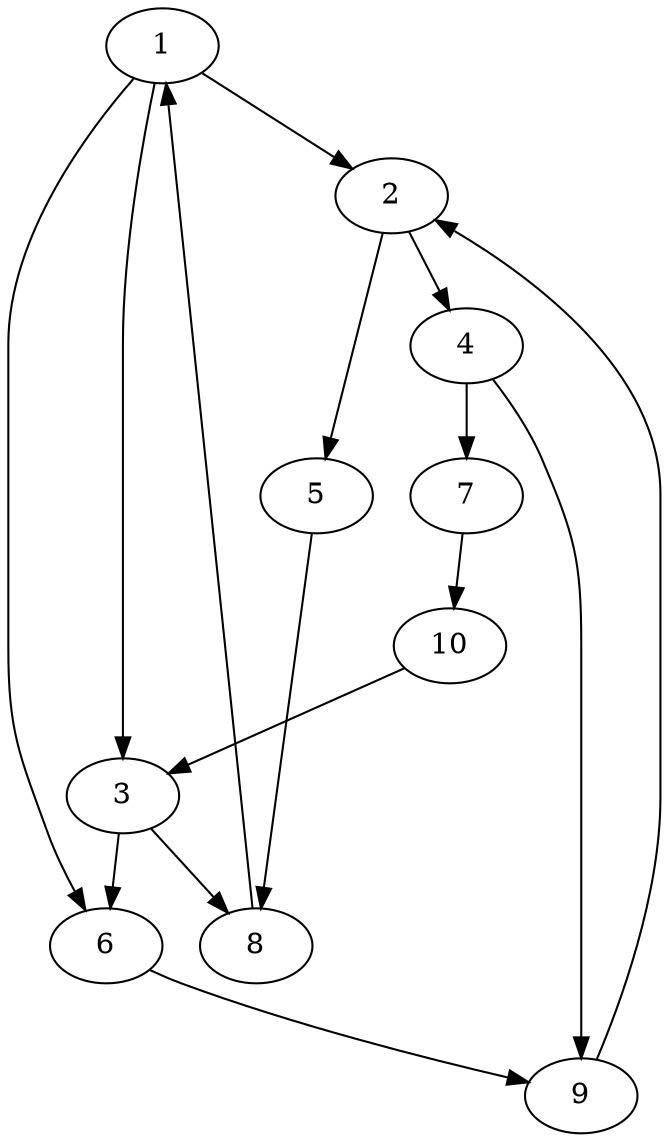 digraph G {
    1 -> 2;
    1 -> 3;
    2 -> 4;
    2 -> 5;
    3 -> 6;
    4 -> 7;
    5 -> 8;
    6 -> 9;
    7 -> 10;
    8 -> 1;
    9 -> 2;
    10 -> 3;
    1 -> 6;
    4 -> 9;
    3 -> 8;
}
